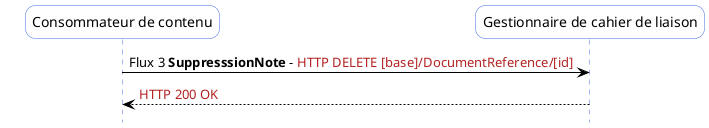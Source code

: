 @startuml
hide footbox

skinparam sequence {
 arrowColor black
 ParticipantBorderColor RoyalBlue
 ParticipantBackgroundColor white
 LifeLineBorderColor RoyalBlue
 LifeLineBackgroundColor RoyalBlue
 ParticipantFontSize 14
 ParticipantFontName arial
 ParticipantPadding 20
}
skinparam  roundcorner 20


participant "Consommateur de contenu" as CONT
participant "Gestionnaire de cahier de liaison" as INFRA

CONT-[#black]> INFRA : Flux 3 **SuppresssionNote** - <color #FireBrick>HTTP DELETE [base]/DocumentReference/[id]</color>
INFRA-[#black]-> CONT : <color #FireBrick>HTTP 200 OK</color>

@enduml